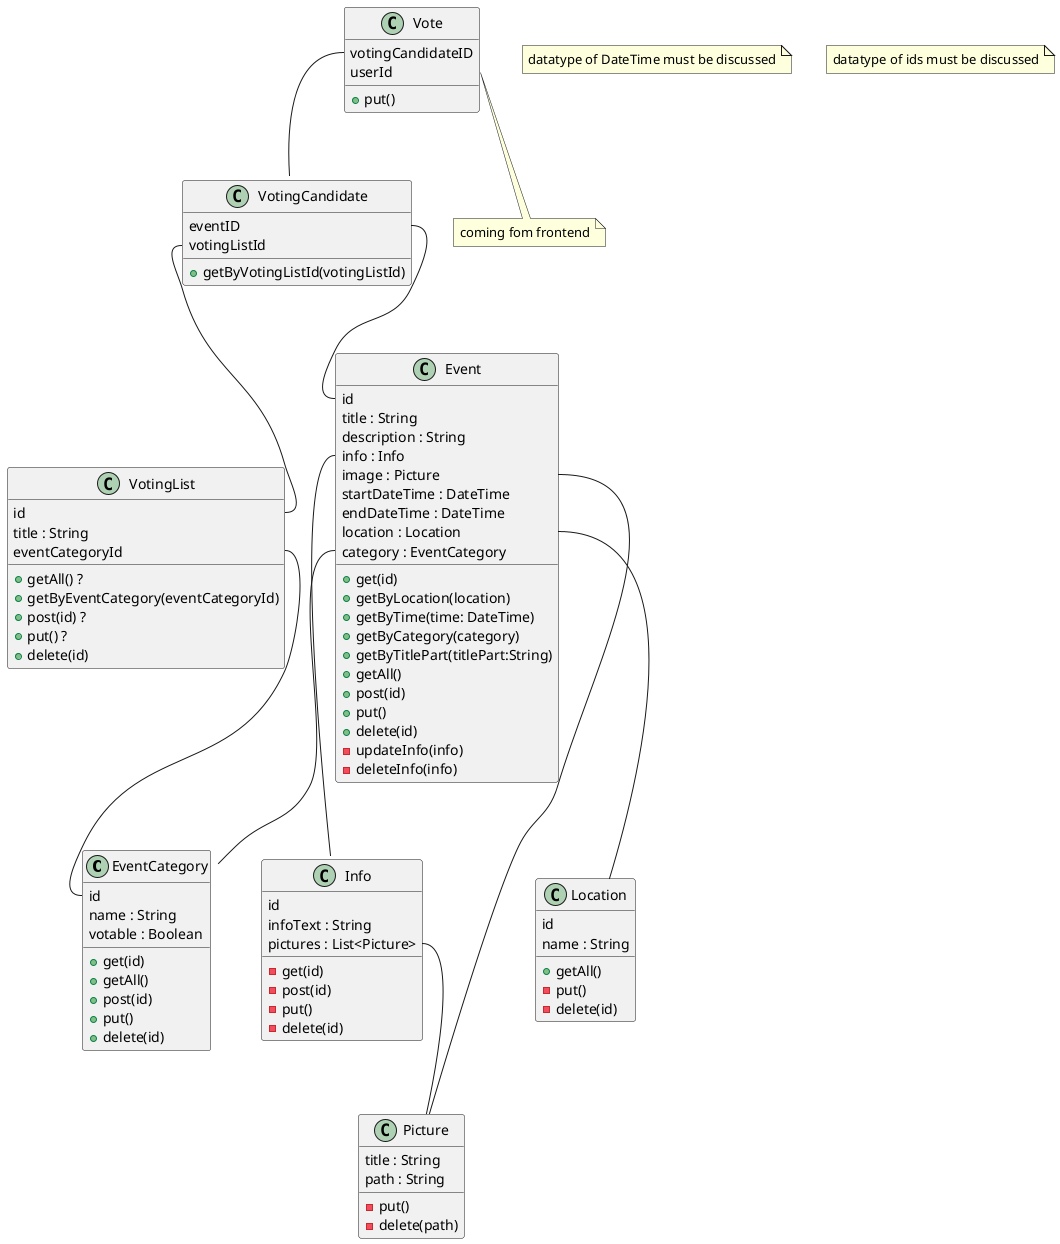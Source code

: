 @startuml

class EventCategory{
    id
    name : String
    votable : Boolean
    + get(id)
    + getAll()
    + post(id)
    + put()
    + delete(id)
}

class Event{
    id
    title : String
    description : String
    info : Info
    image : Picture
    startDateTime : DateTime
    endDateTime : DateTime
    location : Location
    category : EventCategory
        + get(id)
        + getByLocation(location)
        + getByTime(time: DateTime)
        + getByCategory(category)
        + getByTitlePart(titlePart:String)
        + getAll()
        + post(id)
        + put()
        + delete(id)
        - updateInfo(info)
        - deleteInfo(info)
}

class Info{
    id
    infoText : String
    pictures : List<Picture>
    - get(id)
    - post(id)
    - put()
    - delete(id)
}

class Picture{
    title : String
    path : String
    - put()
    - delete(path)
}

class Location{
    id
    name : String
    + getAll()
    - put()
    - delete(id)
}

class Vote{
    votingCandidateID
    userId
    + put()
}

class VotingCandidate{
    eventID
    votingListId
    + getByVotingListId(votingListId)
}

class VotingList{
    id
    title : String
    eventCategoryId
    + getAll() ?
    + getByEventCategory(eventCategoryId)
    + post(id) ?
    + put() ?
    + delete(id)
}

note "datatype of DateTime must be discussed" as N3
note "datatype of ids must be discussed" as N2
note "coming fom frontend" as N1

Event::image -- Picture
Event::Location -- Location
Event::category -- EventCategory
Event::info -- Info
Info::pictures -- Picture
Vote::votingCandidateID -- VotingCandidate::id
Vote::userId -- N1
VotingCandidate::eventID -- Event::id
VotingCandidate::votingListId -- VotingList::id
VotingList::eventCategoryId -- EventCategory::id





@enduml